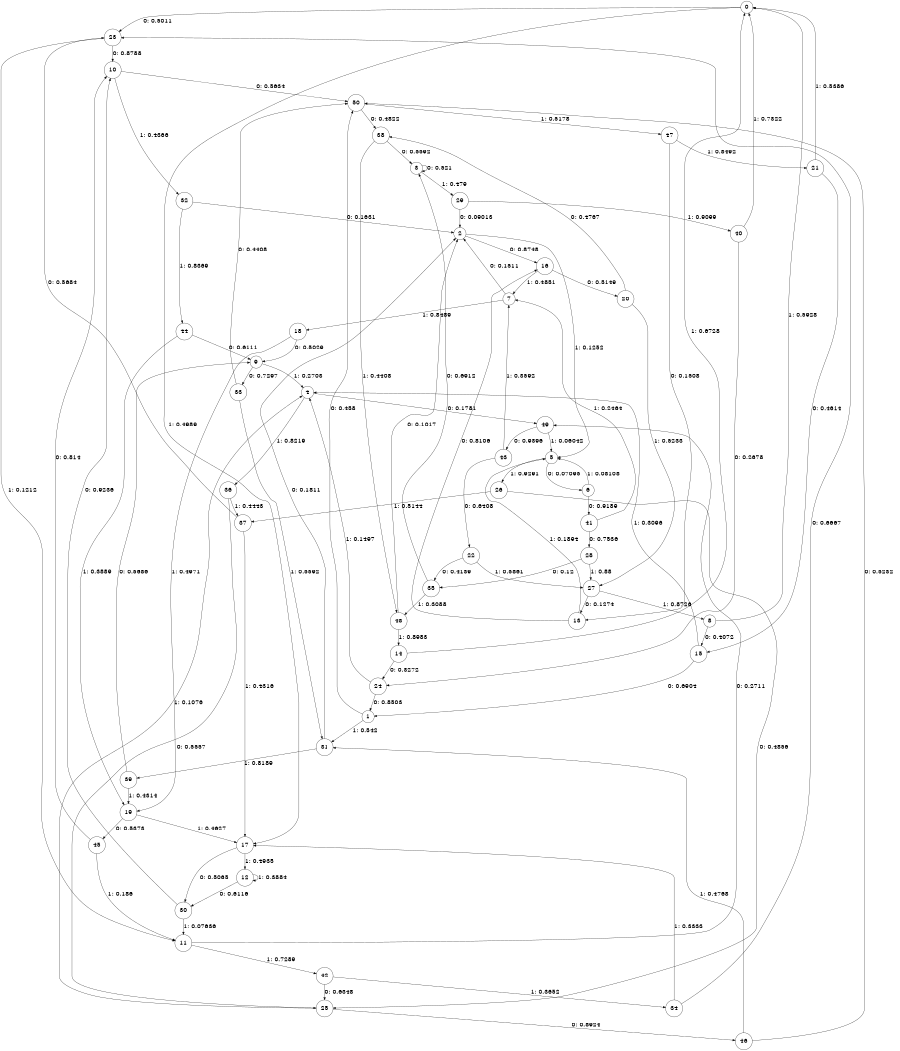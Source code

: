 digraph "ch39concat_phase3_L7" {
size = "6,8.5";
ratio = "fill";
node [shape = circle];
node [fontsize = 24];
edge [fontsize = 24];
0 -> 23 [label = "0: 0.5011   "];
0 -> 17 [label = "1: 0.4989   "];
1 -> 50 [label = "0: 0.458    "];
1 -> 31 [label = "1: 0.542    "];
2 -> 16 [label = "0: 0.8748   "];
2 -> 5 [label = "1: 0.1252   "];
3 -> 3 [label = "0: 0.521    "];
3 -> 29 [label = "1: 0.479    "];
4 -> 49 [label = "0: 0.1781   "];
4 -> 36 [label = "1: 0.8219   "];
5 -> 6 [label = "0: 0.07095  "];
5 -> 26 [label = "1: 0.9291   "];
6 -> 41 [label = "0: 0.9189   "];
6 -> 5 [label = "1: 0.08108  "];
7 -> 2 [label = "0: 0.1511   "];
7 -> 18 [label = "1: 0.8489   "];
8 -> 15 [label = "0: 0.4072   "];
8 -> 0 [label = "1: 0.5928   "];
9 -> 33 [label = "0: 0.7297   "];
9 -> 4 [label = "1: 0.2703   "];
10 -> 50 [label = "0: 0.5634   "];
10 -> 32 [label = "1: 0.4366   "];
11 -> 49 [label = "0: 0.2711   "];
11 -> 42 [label = "1: 0.7289   "];
12 -> 30 [label = "0: 0.6116   "];
12 -> 12 [label = "1: 0.3884   "];
13 -> 16 [label = "0: 0.8106   "];
13 -> 5 [label = "1: 0.1894   "];
14 -> 24 [label = "0: 0.3272   "];
14 -> 0 [label = "1: 0.6728   "];
15 -> 1 [label = "0: 0.6904   "];
15 -> 4 [label = "1: 0.3096   "];
16 -> 20 [label = "0: 0.5149   "];
16 -> 7 [label = "1: 0.4851   "];
17 -> 30 [label = "0: 0.5065   "];
17 -> 12 [label = "1: 0.4935   "];
18 -> 9 [label = "0: 0.5029   "];
18 -> 19 [label = "1: 0.4971   "];
19 -> 45 [label = "0: 0.5373   "];
19 -> 17 [label = "1: 0.4627   "];
20 -> 38 [label = "0: 0.4767   "];
20 -> 27 [label = "1: 0.5233   "];
21 -> 15 [label = "0: 0.4614   "];
21 -> 0 [label = "1: 0.5386   "];
22 -> 35 [label = "0: 0.4139   "];
22 -> 27 [label = "1: 0.5861   "];
23 -> 10 [label = "0: 0.8788   "];
23 -> 11 [label = "1: 0.1212   "];
24 -> 1 [label = "0: 0.8503   "];
24 -> 4 [label = "1: 0.1497   "];
25 -> 46 [label = "0: 0.8924   "];
25 -> 4 [label = "1: 0.1076   "];
26 -> 25 [label = "0: 0.4856   "];
26 -> 37 [label = "1: 0.5144   "];
27 -> 13 [label = "0: 0.1274   "];
27 -> 8 [label = "1: 0.8726   "];
28 -> 35 [label = "0: 0.12     "];
28 -> 27 [label = "1: 0.88     "];
29 -> 2 [label = "0: 0.09013  "];
29 -> 40 [label = "1: 0.9099   "];
30 -> 10 [label = "0: 0.9236   "];
30 -> 11 [label = "1: 0.07636  "];
31 -> 2 [label = "0: 0.1811   "];
31 -> 39 [label = "1: 0.8189   "];
32 -> 2 [label = "0: 0.1631   "];
32 -> 44 [label = "1: 0.8369   "];
33 -> 50 [label = "0: 0.4408   "];
33 -> 31 [label = "1: 0.5592   "];
34 -> 23 [label = "0: 0.6667   "];
34 -> 17 [label = "1: 0.3333   "];
35 -> 3 [label = "0: 0.6912   "];
35 -> 48 [label = "1: 0.3088   "];
36 -> 25 [label = "0: 0.5557   "];
36 -> 37 [label = "1: 0.4443   "];
37 -> 23 [label = "0: 0.5684   "];
37 -> 17 [label = "1: 0.4316   "];
38 -> 3 [label = "0: 0.5592   "];
38 -> 48 [label = "1: 0.4408   "];
39 -> 9 [label = "0: 0.5686   "];
39 -> 19 [label = "1: 0.4314   "];
40 -> 24 [label = "0: 0.2678   "];
40 -> 0 [label = "1: 0.7322   "];
41 -> 28 [label = "0: 0.7536   "];
41 -> 7 [label = "1: 0.2464   "];
42 -> 25 [label = "0: 0.6348   "];
42 -> 34 [label = "1: 0.3652   "];
43 -> 22 [label = "0: 0.6408   "];
43 -> 7 [label = "1: 0.3592   "];
44 -> 9 [label = "0: 0.6111   "];
44 -> 19 [label = "1: 0.3889   "];
45 -> 10 [label = "0: 0.814    "];
45 -> 11 [label = "1: 0.186    "];
46 -> 50 [label = "0: 0.5232   "];
46 -> 31 [label = "1: 0.4768   "];
47 -> 13 [label = "0: 0.1508   "];
47 -> 21 [label = "1: 0.8492   "];
48 -> 2 [label = "0: 0.1017   "];
48 -> 14 [label = "1: 0.8983   "];
49 -> 43 [label = "0: 0.9396   "];
49 -> 5 [label = "1: 0.06042  "];
50 -> 38 [label = "0: 0.4822   "];
50 -> 47 [label = "1: 0.5178   "];
}